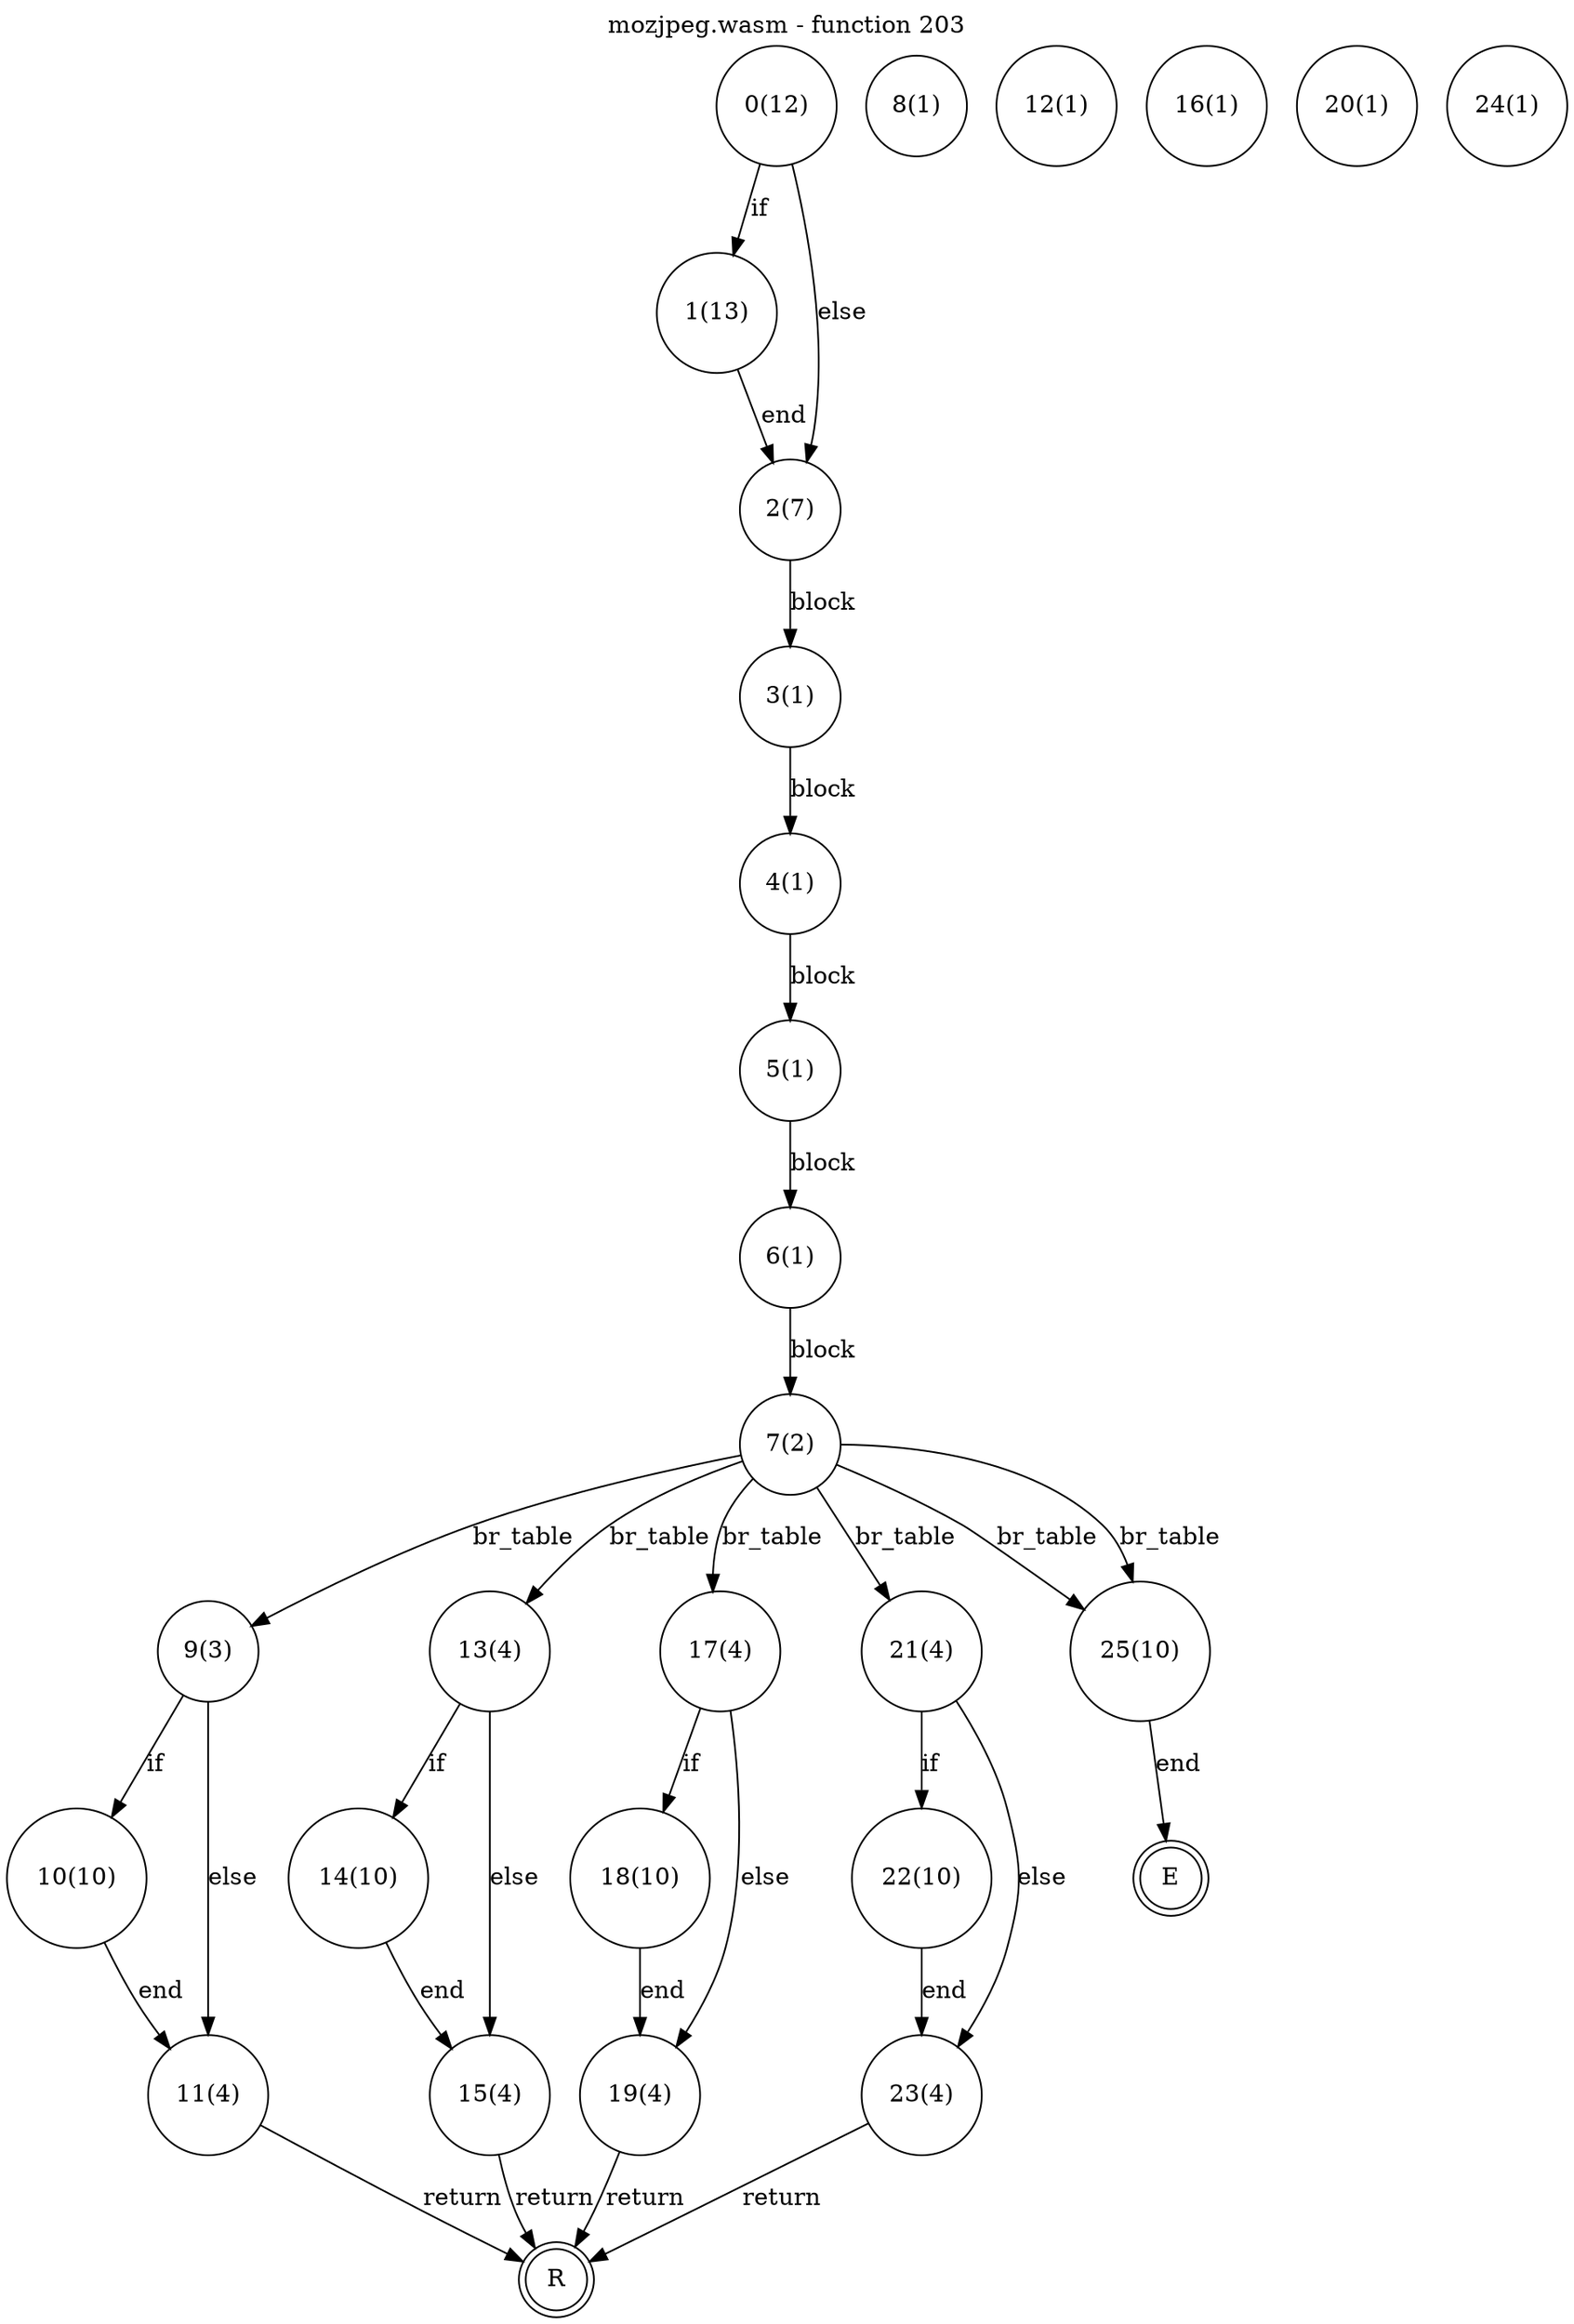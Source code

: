 digraph finite_state_machine {
    label = "mozjpeg.wasm - function 203"
    labelloc =  t
    labelfontsize = 16
    labelfontcolor = black
    labelfontname = "Helvetica"
    node [shape = doublecircle]; E R ;
node [shape=circle, fontcolor=black, style="", label="0(12)"]0
node [shape=circle, fontcolor=black, style="", label="1(13)"]1
node [shape=circle, fontcolor=black, style="", label="2(7)"]2
node [shape=circle, fontcolor=black, style="", label="3(1)"]3
node [shape=circle, fontcolor=black, style="", label="4(1)"]4
node [shape=circle, fontcolor=black, style="", label="5(1)"]5
node [shape=circle, fontcolor=black, style="", label="6(1)"]6
node [shape=circle, fontcolor=black, style="", label="7(2)"]7
node [shape=circle, fontcolor=black, style="", label="8(1)"]8
node [shape=circle, fontcolor=black, style="", label="9(3)"]9
node [shape=circle, fontcolor=black, style="", label="10(10)"]10
node [shape=circle, fontcolor=black, style="", label="11(4)"]11
node [shape=circle, fontcolor=black, style="", label="12(1)"]12
node [shape=circle, fontcolor=black, style="", label="13(4)"]13
node [shape=circle, fontcolor=black, style="", label="14(10)"]14
node [shape=circle, fontcolor=black, style="", label="15(4)"]15
node [shape=circle, fontcolor=black, style="", label="16(1)"]16
node [shape=circle, fontcolor=black, style="", label="17(4)"]17
node [shape=circle, fontcolor=black, style="", label="18(10)"]18
node [shape=circle, fontcolor=black, style="", label="19(4)"]19
node [shape=circle, fontcolor=black, style="", label="20(1)"]20
node [shape=circle, fontcolor=black, style="", label="21(4)"]21
node [shape=circle, fontcolor=black, style="", label="22(10)"]22
node [shape=circle, fontcolor=black, style="", label="23(4)"]23
node [shape=circle, fontcolor=black, style="", label="24(1)"]24
node [shape=circle, fontcolor=black, style="", label="25(10)"]25
node [shape=circle, fontcolor=black, style="", label="E"]E
node [shape=circle, fontcolor=black, style="", label="R"]R
    0 -> 1[label="if"];
    0 -> 2[label="else"];
    1 -> 2[label="end"];
    2 -> 3[label="block"];
    3 -> 4[label="block"];
    4 -> 5[label="block"];
    5 -> 6[label="block"];
    6 -> 7[label="block"];
    7 -> 9[label="br_table"];
    7 -> 25[label="br_table"];
    7 -> 17[label="br_table"];
    7 -> 13[label="br_table"];
    7 -> 21[label="br_table"];
    7 -> 25[label="br_table"];
    9 -> 10[label="if"];
    9 -> 11[label="else"];
    10 -> 11[label="end"];
    11 -> R[label="return"];
    13 -> 14[label="if"];
    13 -> 15[label="else"];
    14 -> 15[label="end"];
    15 -> R[label="return"];
    17 -> 18[label="if"];
    17 -> 19[label="else"];
    18 -> 19[label="end"];
    19 -> R[label="return"];
    21 -> 22[label="if"];
    21 -> 23[label="else"];
    22 -> 23[label="end"];
    23 -> R[label="return"];
    25 -> E[label="end"];
}
